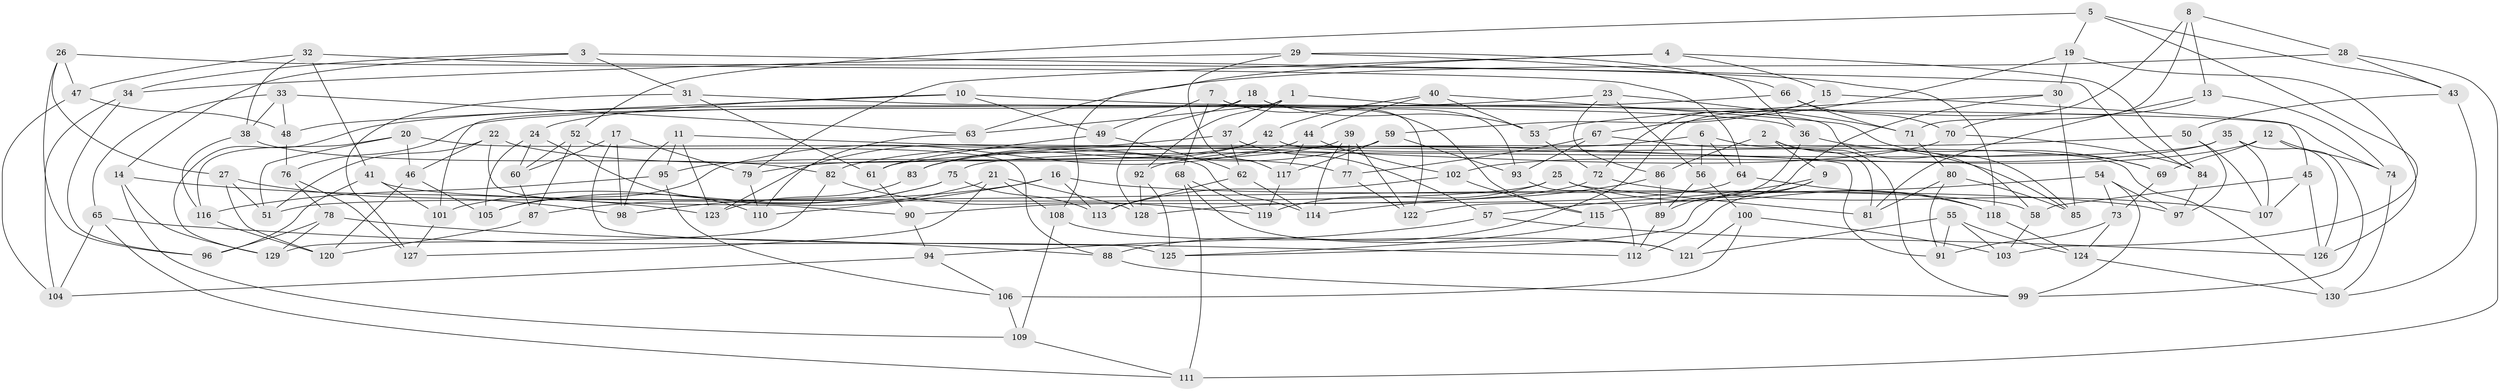 // Generated by graph-tools (version 1.1) at 2025/11/02/27/25 16:11:44]
// undirected, 130 vertices, 260 edges
graph export_dot {
graph [start="1"]
  node [color=gray90,style=filled];
  1;
  2;
  3;
  4;
  5;
  6;
  7;
  8;
  9;
  10;
  11;
  12;
  13;
  14;
  15;
  16;
  17;
  18;
  19;
  20;
  21;
  22;
  23;
  24;
  25;
  26;
  27;
  28;
  29;
  30;
  31;
  32;
  33;
  34;
  35;
  36;
  37;
  38;
  39;
  40;
  41;
  42;
  43;
  44;
  45;
  46;
  47;
  48;
  49;
  50;
  51;
  52;
  53;
  54;
  55;
  56;
  57;
  58;
  59;
  60;
  61;
  62;
  63;
  64;
  65;
  66;
  67;
  68;
  69;
  70;
  71;
  72;
  73;
  74;
  75;
  76;
  77;
  78;
  79;
  80;
  81;
  82;
  83;
  84;
  85;
  86;
  87;
  88;
  89;
  90;
  91;
  92;
  93;
  94;
  95;
  96;
  97;
  98;
  99;
  100;
  101;
  102;
  103;
  104;
  105;
  106;
  107;
  108;
  109;
  110;
  111;
  112;
  113;
  114;
  115;
  116;
  117;
  118;
  119;
  120;
  121;
  122;
  123;
  124;
  125;
  126;
  127;
  128;
  129;
  130;
  1 -- 63;
  1 -- 37;
  1 -- 85;
  1 -- 92;
  2 -- 58;
  2 -- 9;
  2 -- 99;
  2 -- 86;
  3 -- 34;
  3 -- 14;
  3 -- 31;
  3 -- 84;
  4 -- 84;
  4 -- 79;
  4 -- 15;
  4 -- 108;
  5 -- 19;
  5 -- 52;
  5 -- 43;
  5 -- 103;
  6 -- 56;
  6 -- 83;
  6 -- 81;
  6 -- 64;
  7 -- 68;
  7 -- 122;
  7 -- 49;
  7 -- 115;
  8 -- 71;
  8 -- 13;
  8 -- 88;
  8 -- 28;
  9 -- 112;
  9 -- 57;
  9 -- 125;
  10 -- 49;
  10 -- 74;
  10 -- 24;
  10 -- 48;
  11 -- 123;
  11 -- 91;
  11 -- 95;
  11 -- 98;
  12 -- 69;
  12 -- 74;
  12 -- 92;
  12 -- 99;
  13 -- 74;
  13 -- 70;
  13 -- 81;
  14 -- 109;
  14 -- 129;
  14 -- 123;
  15 -- 45;
  15 -- 59;
  15 -- 72;
  16 -- 110;
  16 -- 97;
  16 -- 113;
  16 -- 98;
  17 -- 125;
  17 -- 79;
  17 -- 60;
  17 -- 98;
  18 -- 53;
  18 -- 93;
  18 -- 101;
  18 -- 128;
  19 -- 67;
  19 -- 126;
  19 -- 30;
  20 -- 114;
  20 -- 51;
  20 -- 116;
  20 -- 46;
  21 -- 108;
  21 -- 127;
  21 -- 87;
  21 -- 128;
  22 -- 51;
  22 -- 90;
  22 -- 77;
  22 -- 46;
  23 -- 56;
  23 -- 86;
  23 -- 71;
  23 -- 129;
  24 -- 105;
  24 -- 60;
  24 -- 110;
  25 -- 118;
  25 -- 81;
  25 -- 51;
  25 -- 119;
  26 -- 47;
  26 -- 64;
  26 -- 96;
  26 -- 27;
  27 -- 51;
  27 -- 98;
  27 -- 120;
  28 -- 63;
  28 -- 43;
  28 -- 111;
  29 -- 34;
  29 -- 36;
  29 -- 117;
  29 -- 66;
  30 -- 53;
  30 -- 85;
  30 -- 89;
  31 -- 61;
  31 -- 36;
  31 -- 127;
  32 -- 38;
  32 -- 47;
  32 -- 41;
  32 -- 118;
  33 -- 48;
  33 -- 65;
  33 -- 63;
  33 -- 38;
  34 -- 104;
  34 -- 96;
  35 -- 107;
  35 -- 75;
  35 -- 126;
  35 -- 102;
  36 -- 69;
  36 -- 122;
  37 -- 123;
  37 -- 62;
  37 -- 57;
  38 -- 116;
  38 -- 82;
  39 -- 122;
  39 -- 77;
  39 -- 114;
  39 -- 79;
  40 -- 53;
  40 -- 44;
  40 -- 42;
  40 -- 69;
  41 -- 96;
  41 -- 101;
  41 -- 58;
  42 -- 83;
  42 -- 130;
  42 -- 95;
  43 -- 130;
  43 -- 50;
  44 -- 105;
  44 -- 102;
  44 -- 117;
  45 -- 126;
  45 -- 107;
  45 -- 58;
  46 -- 120;
  46 -- 105;
  47 -- 104;
  47 -- 48;
  48 -- 76;
  49 -- 62;
  49 -- 61;
  50 -- 97;
  50 -- 107;
  50 -- 61;
  52 -- 60;
  52 -- 87;
  52 -- 88;
  53 -- 72;
  54 -- 99;
  54 -- 115;
  54 -- 73;
  54 -- 97;
  55 -- 103;
  55 -- 91;
  55 -- 124;
  55 -- 121;
  56 -- 100;
  56 -- 89;
  57 -- 126;
  57 -- 94;
  58 -- 103;
  59 -- 83;
  59 -- 117;
  59 -- 93;
  60 -- 87;
  61 -- 90;
  62 -- 114;
  62 -- 113;
  63 -- 110;
  64 -- 128;
  64 -- 118;
  65 -- 111;
  65 -- 104;
  65 -- 112;
  66 -- 70;
  66 -- 76;
  66 -- 71;
  67 -- 93;
  67 -- 85;
  67 -- 77;
  68 -- 121;
  68 -- 111;
  68 -- 119;
  69 -- 73;
  70 -- 82;
  70 -- 84;
  71 -- 80;
  72 -- 107;
  72 -- 90;
  73 -- 91;
  73 -- 124;
  74 -- 130;
  75 -- 101;
  75 -- 113;
  75 -- 105;
  76 -- 78;
  76 -- 127;
  77 -- 122;
  78 -- 129;
  78 -- 88;
  78 -- 96;
  79 -- 110;
  80 -- 81;
  80 -- 85;
  80 -- 91;
  82 -- 119;
  82 -- 129;
  83 -- 123;
  84 -- 97;
  86 -- 114;
  86 -- 89;
  87 -- 120;
  88 -- 99;
  89 -- 112;
  90 -- 94;
  92 -- 128;
  92 -- 125;
  93 -- 112;
  94 -- 106;
  94 -- 104;
  95 -- 106;
  95 -- 116;
  100 -- 121;
  100 -- 106;
  100 -- 103;
  101 -- 127;
  102 -- 115;
  102 -- 113;
  106 -- 109;
  108 -- 109;
  108 -- 121;
  109 -- 111;
  115 -- 125;
  116 -- 120;
  117 -- 119;
  118 -- 124;
  124 -- 130;
}
